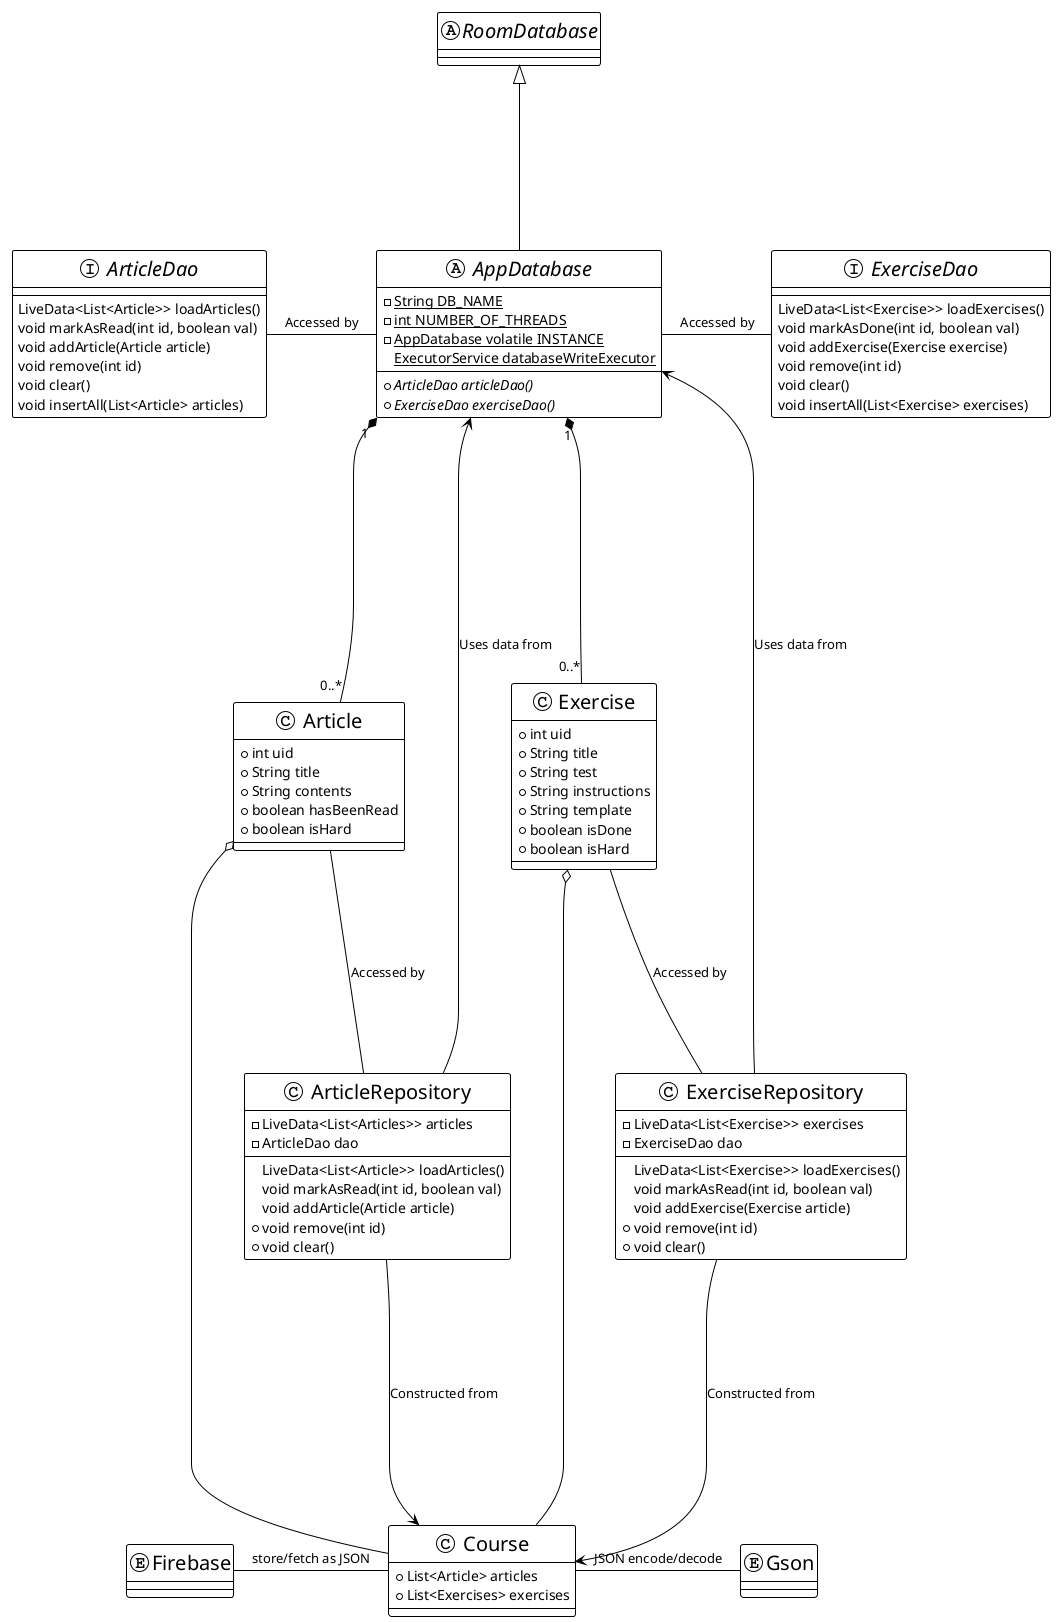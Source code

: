 @startuml
!theme plain
skinparam classFontSize 20

entity Gson
entity Firebase

interface ArticleDao {
    LiveData<List<Article>> loadArticles()
    void markAsRead(int id, boolean val)
    void addArticle(Article article)
    void remove(int id)
    void clear()
    void insertAll(List<Article> articles)
}
interface ExerciseDao {
    LiveData<List<Exercise>> loadExercises()
    void markAsDone(int id, boolean val)
    void addExercise(Exercise exercise)
    void remove(int id)
    void clear()
    void insertAll(List<Exercise> exercises)
}
abstract class RoomDatabase

abstract class AppDatabase {
    -String {static} DB_NAME
    -int {static} NUMBER_OF_THREADS
    -AppDatabase {static} volatile INSTANCE
    ExecutorService {static} databaseWriteExecutor
    +ArticleDao {abstract} articleDao()
    +ExerciseDao {abstract} exerciseDao()
}

RoomDatabase <|---- AppDatabase
AppDatabase "1" *----- "0..*" Article
AppDatabase "1" *----- "0..*" Exercise
AppDatabase - ExerciseDao : Accessed by
ArticleDao - AppDatabase : Accessed by

class Course {
    +List<Article> articles
    +List<Exercises> exercises
}

class Article {
    +int uid
    +String title
    +String contents
    +boolean hasBeenRead
    +boolean isHard
}
class Exercise {
    +int uid
    +String title
    +String test
    +String instructions
    +String template
    +boolean isDone
    +boolean isHard
}

Article o---- Course
Exercise o---- Course

Article  ---- ArticleRepository : Accessed by
Exercise ---- ExerciseRepository : Accessed by

class ArticleRepository {
    -LiveData<List<Articles>> articles
    -ArticleDao dao
    LiveData<List<Article>> loadArticles()
    void markAsRead(int id, boolean val)
    void addArticle(Article article)
    +void remove(int id)
    +void clear()
}

class ExerciseRepository {
    -LiveData<List<Exercise>> exercises
    -ExerciseDao dao
    LiveData<List<Exercise>> loadExercises()
    void markAsRead(int id, boolean val)
    void addExercise(Exercise article)
    +void remove(int id)
    +void clear()
}

ExerciseRepository -----> Course : Constructed from
ArticleRepository  -----> Course : Constructed from
AppDatabase <----- ExerciseRepository : Uses data from
AppDatabase <----- ArticleRepository  : Uses data from

Course - Gson : JSON encode/decode

Firebase - Course : store/fetch as JSON

@enduml